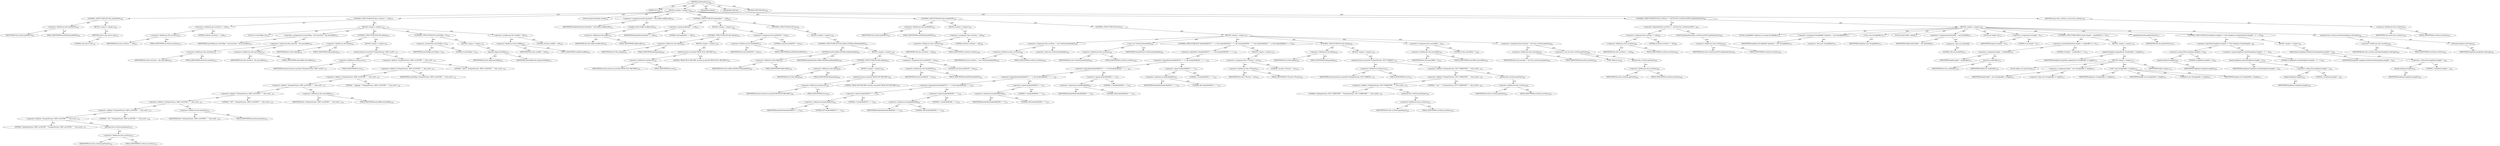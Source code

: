 digraph "getNextEntry" {  
"111669149707" [label = <(METHOD,getNextEntry)<SUB>208</SUB>> ]
"115964116997" [label = <(PARAM,this)<SUB>208</SUB>> ]
"25769803789" [label = <(BLOCK,&lt;empty&gt;,&lt;empty&gt;)<SUB>208</SUB>> ]
"47244640259" [label = <(CONTROL_STRUCTURE,IF,if (this.hasHitEOF))<SUB>209</SUB>> ]
"30064771122" [label = <(&lt;operator&gt;.fieldAccess,this.hasHitEOF)<SUB>209</SUB>> ]
"68719476743" [label = <(IDENTIFIER,this,if (this.hasHitEOF))<SUB>209</SUB>> ]
"55834574866" [label = <(FIELD_IDENTIFIER,hasHitEOF,hasHitEOF)<SUB>209</SUB>> ]
"25769803790" [label = <(BLOCK,&lt;empty&gt;,&lt;empty&gt;)<SUB>209</SUB>> ]
"146028888068" [label = <(RETURN,return null;,return null;)<SUB>210</SUB>> ]
"90194313227" [label = <(LITERAL,null,return null;)<SUB>210</SUB>> ]
"47244640260" [label = <(CONTROL_STRUCTURE,IF,if (this.currEntry != null))<SUB>213</SUB>> ]
"30064771123" [label = <(&lt;operator&gt;.notEquals,this.currEntry != null)<SUB>213</SUB>> ]
"30064771124" [label = <(&lt;operator&gt;.fieldAccess,this.currEntry)<SUB>213</SUB>> ]
"68719476744" [label = <(IDENTIFIER,this,this.currEntry != null)<SUB>213</SUB>> ]
"55834574867" [label = <(FIELD_IDENTIFIER,currEntry,currEntry)<SUB>213</SUB>> ]
"90194313228" [label = <(LITERAL,null,this.currEntry != null)<SUB>213</SUB>> ]
"25769803791" [label = <(BLOCK,&lt;empty&gt;,&lt;empty&gt;)<SUB>213</SUB>> ]
"94489280516" [label = <(LOCAL,int numToSkip: int)<SUB>214</SUB>> ]
"30064771125" [label = <(&lt;operator&gt;.assignment,int numToSkip = this.entrySize - this.entryOffset)<SUB>214</SUB>> ]
"68719476838" [label = <(IDENTIFIER,numToSkip,int numToSkip = this.entrySize - this.entryOffset)<SUB>214</SUB>> ]
"30064771126" [label = <(&lt;operator&gt;.subtraction,this.entrySize - this.entryOffset)<SUB>214</SUB>> ]
"30064771127" [label = <(&lt;operator&gt;.fieldAccess,this.entrySize)<SUB>214</SUB>> ]
"68719476745" [label = <(IDENTIFIER,this,this.entrySize - this.entryOffset)<SUB>214</SUB>> ]
"55834574868" [label = <(FIELD_IDENTIFIER,entrySize,entrySize)<SUB>214</SUB>> ]
"30064771128" [label = <(&lt;operator&gt;.fieldAccess,this.entryOffset)<SUB>214</SUB>> ]
"68719476746" [label = <(IDENTIFIER,this,this.entrySize - this.entryOffset)<SUB>214</SUB>> ]
"55834574869" [label = <(FIELD_IDENTIFIER,entryOffset,entryOffset)<SUB>214</SUB>> ]
"47244640261" [label = <(CONTROL_STRUCTURE,IF,if (this.debug))<SUB>216</SUB>> ]
"30064771129" [label = <(&lt;operator&gt;.fieldAccess,this.debug)<SUB>216</SUB>> ]
"68719476747" [label = <(IDENTIFIER,this,if (this.debug))<SUB>216</SUB>> ]
"55834574870" [label = <(FIELD_IDENTIFIER,debug,debug)<SUB>216</SUB>> ]
"25769803792" [label = <(BLOCK,&lt;empty&gt;,&lt;empty&gt;)<SUB>216</SUB>> ]
"30064771130" [label = <(println,System.err.println(&quot;TarInputStream: SKIP currEN...)<SUB>217</SUB>> ]
"30064771131" [label = <(&lt;operator&gt;.fieldAccess,System.err)<SUB>217</SUB>> ]
"68719476839" [label = <(IDENTIFIER,System,System.err.println(&quot;TarInputStream: SKIP currEN...)<SUB>217</SUB>> ]
"55834574871" [label = <(FIELD_IDENTIFIER,err,err)<SUB>217</SUB>> ]
"30064771132" [label = <(&lt;operator&gt;.addition,&quot;TarInputStream: SKIP currENTRY '&quot; + this.currE...)<SUB>217</SUB>> ]
"30064771133" [label = <(&lt;operator&gt;.addition,&quot;TarInputStream: SKIP currENTRY '&quot; + this.currE...)<SUB>217</SUB>> ]
"30064771134" [label = <(&lt;operator&gt;.addition,&quot;TarInputStream: SKIP currENTRY '&quot; + this.currE...)<SUB>217</SUB>> ]
"30064771135" [label = <(&lt;operator&gt;.addition,&quot;TarInputStream: SKIP currENTRY '&quot; + this.currE...)<SUB>217</SUB>> ]
"30064771136" [label = <(&lt;operator&gt;.addition,&quot;TarInputStream: SKIP currENTRY '&quot; + this.currE...)<SUB>217</SUB>> ]
"30064771137" [label = <(&lt;operator&gt;.addition,&quot;TarInputStream: SKIP currENTRY '&quot; + this.currE...)<SUB>217</SUB>> ]
"30064771138" [label = <(&lt;operator&gt;.addition,&quot;TarInputStream: SKIP currENTRY '&quot; + this.currE...)<SUB>217</SUB>> ]
"30064771139" [label = <(&lt;operator&gt;.addition,&quot;TarInputStream: SKIP currENTRY '&quot; + this.currE...)<SUB>217</SUB>> ]
"90194313229" [label = <(LITERAL,&quot;TarInputStream: SKIP currENTRY '&quot;,&quot;TarInputStream: SKIP currENTRY '&quot; + this.currE...)<SUB>217</SUB>> ]
"30064771140" [label = <(getName,this.currEntry.getName())<SUB>218</SUB>> ]
"30064771141" [label = <(&lt;operator&gt;.fieldAccess,this.currEntry)<SUB>218</SUB>> ]
"68719476748" [label = <(IDENTIFIER,this,this.currEntry.getName())<SUB>218</SUB>> ]
"55834574872" [label = <(FIELD_IDENTIFIER,currEntry,currEntry)<SUB>218</SUB>> ]
"90194313230" [label = <(LITERAL,&quot;' SZ &quot;,&quot;TarInputStream: SKIP currENTRY '&quot; + this.currE...)<SUB>218</SUB>> ]
"30064771142" [label = <(&lt;operator&gt;.fieldAccess,this.entrySize)<SUB>219</SUB>> ]
"68719476749" [label = <(IDENTIFIER,this,&quot;TarInputStream: SKIP currENTRY '&quot; + this.currE...)<SUB>219</SUB>> ]
"55834574873" [label = <(FIELD_IDENTIFIER,entrySize,entrySize)<SUB>219</SUB>> ]
"90194313231" [label = <(LITERAL,&quot; OFF &quot;,&quot;TarInputStream: SKIP currENTRY '&quot; + this.currE...)<SUB>219</SUB>> ]
"30064771143" [label = <(&lt;operator&gt;.fieldAccess,this.entryOffset)<SUB>220</SUB>> ]
"68719476750" [label = <(IDENTIFIER,this,&quot;TarInputStream: SKIP currENTRY '&quot; + this.currE...)<SUB>220</SUB>> ]
"55834574874" [label = <(FIELD_IDENTIFIER,entryOffset,entryOffset)<SUB>220</SUB>> ]
"90194313232" [label = <(LITERAL,&quot;  skipping &quot;,&quot;TarInputStream: SKIP currENTRY '&quot; + this.currE...)<SUB>220</SUB>> ]
"68719476840" [label = <(IDENTIFIER,numToSkip,&quot;TarInputStream: SKIP currENTRY '&quot; + this.currE...)<SUB>221</SUB>> ]
"90194313233" [label = <(LITERAL,&quot; bytes&quot;,&quot;TarInputStream: SKIP currENTRY '&quot; + this.currE...)<SUB>221</SUB>> ]
"47244640262" [label = <(CONTROL_STRUCTURE,IF,if (numToSkip &gt; 0))<SUB>224</SUB>> ]
"30064771144" [label = <(&lt;operator&gt;.greaterThan,numToSkip &gt; 0)<SUB>224</SUB>> ]
"68719476841" [label = <(IDENTIFIER,numToSkip,numToSkip &gt; 0)<SUB>224</SUB>> ]
"90194313234" [label = <(LITERAL,0,numToSkip &gt; 0)<SUB>224</SUB>> ]
"25769803793" [label = <(BLOCK,&lt;empty&gt;,&lt;empty&gt;)<SUB>224</SUB>> ]
"30064771145" [label = <(skip,this.skip(numToSkip))<SUB>225</SUB>> ]
"68719476751" [label = <(IDENTIFIER,this,this.skip(numToSkip))<SUB>225</SUB>> ]
"68719476842" [label = <(IDENTIFIER,numToSkip,this.skip(numToSkip))<SUB>225</SUB>> ]
"30064771146" [label = <(&lt;operator&gt;.assignment,this.readBuf = null)<SUB>228</SUB>> ]
"30064771147" [label = <(&lt;operator&gt;.fieldAccess,this.readBuf)<SUB>228</SUB>> ]
"68719476752" [label = <(IDENTIFIER,this,this.readBuf = null)<SUB>228</SUB>> ]
"55834574875" [label = <(FIELD_IDENTIFIER,readBuf,readBuf)<SUB>228</SUB>> ]
"90194313235" [label = <(LITERAL,null,this.readBuf = null)<SUB>228</SUB>> ]
"94489280517" [label = <(LOCAL,byte[] headerBuf: byte[])<SUB>231</SUB>> ]
"30064771148" [label = <(&lt;operator&gt;.assignment,byte[] headerBuf = this.buffer.readRecord())<SUB>231</SUB>> ]
"68719476843" [label = <(IDENTIFIER,headerBuf,byte[] headerBuf = this.buffer.readRecord())<SUB>231</SUB>> ]
"30064771149" [label = <(readRecord,this.buffer.readRecord())<SUB>231</SUB>> ]
"30064771150" [label = <(&lt;operator&gt;.fieldAccess,this.buffer)<SUB>231</SUB>> ]
"68719476753" [label = <(IDENTIFIER,this,this.buffer.readRecord())<SUB>231</SUB>> ]
"55834574876" [label = <(FIELD_IDENTIFIER,buffer,buffer)<SUB>231</SUB>> ]
"47244640263" [label = <(CONTROL_STRUCTURE,IF,if (headerBuf == null))<SUB>233</SUB>> ]
"30064771151" [label = <(&lt;operator&gt;.equals,headerBuf == null)<SUB>233</SUB>> ]
"68719476844" [label = <(IDENTIFIER,headerBuf,headerBuf == null)<SUB>233</SUB>> ]
"90194313236" [label = <(LITERAL,null,headerBuf == null)<SUB>233</SUB>> ]
"25769803794" [label = <(BLOCK,&lt;empty&gt;,&lt;empty&gt;)<SUB>233</SUB>> ]
"47244640264" [label = <(CONTROL_STRUCTURE,IF,if (this.debug))<SUB>234</SUB>> ]
"30064771152" [label = <(&lt;operator&gt;.fieldAccess,this.debug)<SUB>234</SUB>> ]
"68719476754" [label = <(IDENTIFIER,this,if (this.debug))<SUB>234</SUB>> ]
"55834574877" [label = <(FIELD_IDENTIFIER,debug,debug)<SUB>234</SUB>> ]
"25769803795" [label = <(BLOCK,&lt;empty&gt;,&lt;empty&gt;)<SUB>234</SUB>> ]
"30064771153" [label = <(println,System.err.println(&quot;READ NULL RECORD&quot;))<SUB>235</SUB>> ]
"30064771154" [label = <(&lt;operator&gt;.fieldAccess,System.err)<SUB>235</SUB>> ]
"68719476845" [label = <(IDENTIFIER,System,System.err.println(&quot;READ NULL RECORD&quot;))<SUB>235</SUB>> ]
"55834574878" [label = <(FIELD_IDENTIFIER,err,err)<SUB>235</SUB>> ]
"90194313237" [label = <(LITERAL,&quot;READ NULL RECORD&quot;,System.err.println(&quot;READ NULL RECORD&quot;))<SUB>235</SUB>> ]
"30064771155" [label = <(&lt;operator&gt;.assignment,this.hasHitEOF = true)<SUB>237</SUB>> ]
"30064771156" [label = <(&lt;operator&gt;.fieldAccess,this.hasHitEOF)<SUB>237</SUB>> ]
"68719476755" [label = <(IDENTIFIER,this,this.hasHitEOF = true)<SUB>237</SUB>> ]
"55834574879" [label = <(FIELD_IDENTIFIER,hasHitEOF,hasHitEOF)<SUB>237</SUB>> ]
"90194313238" [label = <(LITERAL,true,this.hasHitEOF = true)<SUB>237</SUB>> ]
"47244640265" [label = <(CONTROL_STRUCTURE,ELSE,else)<SUB>238</SUB>> ]
"25769803796" [label = <(BLOCK,&lt;empty&gt;,&lt;empty&gt;)<SUB>238</SUB>> ]
"47244640266" [label = <(CONTROL_STRUCTURE,IF,if (this.buffer.isEOFRecord(headerBuf)))<SUB>238</SUB>> ]
"30064771157" [label = <(isEOFRecord,this.buffer.isEOFRecord(headerBuf))<SUB>238</SUB>> ]
"30064771158" [label = <(&lt;operator&gt;.fieldAccess,this.buffer)<SUB>238</SUB>> ]
"68719476756" [label = <(IDENTIFIER,this,this.buffer.isEOFRecord(headerBuf))<SUB>238</SUB>> ]
"55834574880" [label = <(FIELD_IDENTIFIER,buffer,buffer)<SUB>238</SUB>> ]
"68719476846" [label = <(IDENTIFIER,headerBuf,this.buffer.isEOFRecord(headerBuf))<SUB>238</SUB>> ]
"25769803797" [label = <(BLOCK,&lt;empty&gt;,&lt;empty&gt;)<SUB>238</SUB>> ]
"47244640267" [label = <(CONTROL_STRUCTURE,IF,if (this.debug))<SUB>239</SUB>> ]
"30064771159" [label = <(&lt;operator&gt;.fieldAccess,this.debug)<SUB>239</SUB>> ]
"68719476757" [label = <(IDENTIFIER,this,if (this.debug))<SUB>239</SUB>> ]
"55834574881" [label = <(FIELD_IDENTIFIER,debug,debug)<SUB>239</SUB>> ]
"25769803798" [label = <(BLOCK,&lt;empty&gt;,&lt;empty&gt;)<SUB>239</SUB>> ]
"30064771160" [label = <(println,System.err.println(&quot;READ EOF RECORD&quot;))<SUB>240</SUB>> ]
"30064771161" [label = <(&lt;operator&gt;.fieldAccess,System.err)<SUB>240</SUB>> ]
"68719476847" [label = <(IDENTIFIER,System,System.err.println(&quot;READ EOF RECORD&quot;))<SUB>240</SUB>> ]
"55834574882" [label = <(FIELD_IDENTIFIER,err,err)<SUB>240</SUB>> ]
"90194313239" [label = <(LITERAL,&quot;READ EOF RECORD&quot;,System.err.println(&quot;READ EOF RECORD&quot;))<SUB>240</SUB>> ]
"30064771162" [label = <(&lt;operator&gt;.assignment,this.hasHitEOF = true)<SUB>242</SUB>> ]
"30064771163" [label = <(&lt;operator&gt;.fieldAccess,this.hasHitEOF)<SUB>242</SUB>> ]
"68719476758" [label = <(IDENTIFIER,this,this.hasHitEOF = true)<SUB>242</SUB>> ]
"55834574883" [label = <(FIELD_IDENTIFIER,hasHitEOF,hasHitEOF)<SUB>242</SUB>> ]
"90194313240" [label = <(LITERAL,true,this.hasHitEOF = true)<SUB>242</SUB>> ]
"47244640268" [label = <(CONTROL_STRUCTURE,IF,if (this.hasHitEOF))<SUB>245</SUB>> ]
"30064771164" [label = <(&lt;operator&gt;.fieldAccess,this.hasHitEOF)<SUB>245</SUB>> ]
"68719476759" [label = <(IDENTIFIER,this,if (this.hasHitEOF))<SUB>245</SUB>> ]
"55834574884" [label = <(FIELD_IDENTIFIER,hasHitEOF,hasHitEOF)<SUB>245</SUB>> ]
"25769803799" [label = <(BLOCK,&lt;empty&gt;,&lt;empty&gt;)<SUB>245</SUB>> ]
"30064771165" [label = <(&lt;operator&gt;.assignment,this.currEntry = null)<SUB>246</SUB>> ]
"30064771166" [label = <(&lt;operator&gt;.fieldAccess,this.currEntry)<SUB>246</SUB>> ]
"68719476760" [label = <(IDENTIFIER,this,this.currEntry = null)<SUB>246</SUB>> ]
"55834574885" [label = <(FIELD_IDENTIFIER,currEntry,currEntry)<SUB>246</SUB>> ]
"90194313241" [label = <(LITERAL,null,this.currEntry = null)<SUB>246</SUB>> ]
"47244640269" [label = <(CONTROL_STRUCTURE,ELSE,else)<SUB>247</SUB>> ]
"25769803800" [label = <(BLOCK,&lt;empty&gt;,&lt;empty&gt;)<SUB>247</SUB>> ]
"30064771167" [label = <(&lt;operator&gt;.assignment,this.currEntry = new TarEntry(headerBuf))<SUB>248</SUB>> ]
"30064771168" [label = <(&lt;operator&gt;.fieldAccess,this.currEntry)<SUB>248</SUB>> ]
"68719476761" [label = <(IDENTIFIER,this,this.currEntry = new TarEntry(headerBuf))<SUB>248</SUB>> ]
"55834574886" [label = <(FIELD_IDENTIFIER,currEntry,currEntry)<SUB>248</SUB>> ]
"30064771169" [label = <(&lt;operator&gt;.alloc,new TarEntry(headerBuf))<SUB>248</SUB>> ]
"30064771170" [label = <(&lt;init&gt;,new TarEntry(headerBuf))<SUB>248</SUB>> ]
"30064771171" [label = <(&lt;operator&gt;.fieldAccess,this.currEntry)<SUB>248</SUB>> ]
"68719476848" [label = <(IDENTIFIER,this,new TarEntry(headerBuf))<SUB>248</SUB>> ]
"55834574887" [label = <(FIELD_IDENTIFIER,currEntry,currEntry)<SUB>248</SUB>> ]
"68719476849" [label = <(IDENTIFIER,headerBuf,new TarEntry(headerBuf))<SUB>248</SUB>> ]
"47244640270" [label = <(CONTROL_STRUCTURE,IF,if (!(headerBuf[257] == 'u' &amp;&amp; headerBuf[258] == 's' &amp;&amp; headerBuf[259] == 't' &amp;&amp; headerBuf[260] == 'a' &amp;&amp; headerBuf[261] == 'r')))<SUB>250</SUB>> ]
"30064771172" [label = <(&lt;operator&gt;.logicalNot,!(headerBuf[257] == 'u' &amp;&amp; headerBuf[258] == 's...)<SUB>250</SUB>> ]
"30064771173" [label = <(&lt;operator&gt;.logicalAnd,headerBuf[257] == 'u' &amp;&amp; headerBuf[258] == 's' ...)<SUB>250</SUB>> ]
"30064771174" [label = <(&lt;operator&gt;.logicalAnd,headerBuf[257] == 'u' &amp;&amp; headerBuf[258] == 's' ...)<SUB>250</SUB>> ]
"30064771175" [label = <(&lt;operator&gt;.logicalAnd,headerBuf[257] == 'u' &amp;&amp; headerBuf[258] == 's' ...)<SUB>250</SUB>> ]
"30064771176" [label = <(&lt;operator&gt;.logicalAnd,headerBuf[257] == 'u' &amp;&amp; headerBuf[258] == 's')<SUB>250</SUB>> ]
"30064771177" [label = <(&lt;operator&gt;.equals,headerBuf[257] == 'u')<SUB>250</SUB>> ]
"30064771178" [label = <(&lt;operator&gt;.indexAccess,headerBuf[257])<SUB>250</SUB>> ]
"68719476850" [label = <(IDENTIFIER,headerBuf,headerBuf[257] == 'u')<SUB>250</SUB>> ]
"90194313242" [label = <(LITERAL,257,headerBuf[257] == 'u')<SUB>250</SUB>> ]
"90194313243" [label = <(LITERAL,'u',headerBuf[257] == 'u')<SUB>250</SUB>> ]
"30064771179" [label = <(&lt;operator&gt;.equals,headerBuf[258] == 's')<SUB>250</SUB>> ]
"30064771180" [label = <(&lt;operator&gt;.indexAccess,headerBuf[258])<SUB>250</SUB>> ]
"68719476851" [label = <(IDENTIFIER,headerBuf,headerBuf[258] == 's')<SUB>250</SUB>> ]
"90194313244" [label = <(LITERAL,258,headerBuf[258] == 's')<SUB>250</SUB>> ]
"90194313245" [label = <(LITERAL,'s',headerBuf[258] == 's')<SUB>250</SUB>> ]
"30064771181" [label = <(&lt;operator&gt;.equals,headerBuf[259] == 't')<SUB>251</SUB>> ]
"30064771182" [label = <(&lt;operator&gt;.indexAccess,headerBuf[259])<SUB>251</SUB>> ]
"68719476852" [label = <(IDENTIFIER,headerBuf,headerBuf[259] == 't')<SUB>251</SUB>> ]
"90194313246" [label = <(LITERAL,259,headerBuf[259] == 't')<SUB>251</SUB>> ]
"90194313247" [label = <(LITERAL,'t',headerBuf[259] == 't')<SUB>251</SUB>> ]
"30064771183" [label = <(&lt;operator&gt;.equals,headerBuf[260] == 'a')<SUB>251</SUB>> ]
"30064771184" [label = <(&lt;operator&gt;.indexAccess,headerBuf[260])<SUB>251</SUB>> ]
"68719476853" [label = <(IDENTIFIER,headerBuf,headerBuf[260] == 'a')<SUB>251</SUB>> ]
"90194313248" [label = <(LITERAL,260,headerBuf[260] == 'a')<SUB>251</SUB>> ]
"90194313249" [label = <(LITERAL,'a',headerBuf[260] == 'a')<SUB>251</SUB>> ]
"30064771185" [label = <(&lt;operator&gt;.equals,headerBuf[261] == 'r')<SUB>252</SUB>> ]
"30064771186" [label = <(&lt;operator&gt;.indexAccess,headerBuf[261])<SUB>252</SUB>> ]
"68719476854" [label = <(IDENTIFIER,headerBuf,headerBuf[261] == 'r')<SUB>252</SUB>> ]
"90194313250" [label = <(LITERAL,261,headerBuf[261] == 'r')<SUB>252</SUB>> ]
"90194313251" [label = <(LITERAL,'r',headerBuf[261] == 'r')<SUB>252</SUB>> ]
"25769803801" [label = <(BLOCK,&lt;empty&gt;,&lt;empty&gt;)<SUB>252</SUB>> ]
"30064771187" [label = <(&lt;operator&gt;.assignment,this.v7Format = true)<SUB>253</SUB>> ]
"30064771188" [label = <(&lt;operator&gt;.fieldAccess,this.v7Format)<SUB>253</SUB>> ]
"68719476762" [label = <(IDENTIFIER,this,this.v7Format = true)<SUB>253</SUB>> ]
"55834574888" [label = <(FIELD_IDENTIFIER,v7Format,v7Format)<SUB>253</SUB>> ]
"90194313252" [label = <(LITERAL,true,this.v7Format = true)<SUB>253</SUB>> ]
"47244640271" [label = <(CONTROL_STRUCTURE,IF,if (this.debug))<SUB>256</SUB>> ]
"30064771189" [label = <(&lt;operator&gt;.fieldAccess,this.debug)<SUB>256</SUB>> ]
"68719476763" [label = <(IDENTIFIER,this,if (this.debug))<SUB>256</SUB>> ]
"55834574889" [label = <(FIELD_IDENTIFIER,debug,debug)<SUB>256</SUB>> ]
"25769803802" [label = <(BLOCK,&lt;empty&gt;,&lt;empty&gt;)<SUB>256</SUB>> ]
"30064771190" [label = <(println,System.err.println(&quot;TarInputStream: SET CURRENT...)<SUB>257</SUB>> ]
"30064771191" [label = <(&lt;operator&gt;.fieldAccess,System.err)<SUB>257</SUB>> ]
"68719476855" [label = <(IDENTIFIER,System,System.err.println(&quot;TarInputStream: SET CURRENT...)<SUB>257</SUB>> ]
"55834574890" [label = <(FIELD_IDENTIFIER,err,err)<SUB>257</SUB>> ]
"30064771192" [label = <(&lt;operator&gt;.addition,&quot;TarInputStream: SET CURRENTRY '&quot; + this.currEn...)<SUB>257</SUB>> ]
"30064771193" [label = <(&lt;operator&gt;.addition,&quot;TarInputStream: SET CURRENTRY '&quot; + this.currEn...)<SUB>257</SUB>> ]
"30064771194" [label = <(&lt;operator&gt;.addition,&quot;TarInputStream: SET CURRENTRY '&quot; + this.currEn...)<SUB>257</SUB>> ]
"90194313253" [label = <(LITERAL,&quot;TarInputStream: SET CURRENTRY '&quot;,&quot;TarInputStream: SET CURRENTRY '&quot; + this.currEn...)<SUB>257</SUB>> ]
"30064771195" [label = <(getName,this.currEntry.getName())<SUB>258</SUB>> ]
"30064771196" [label = <(&lt;operator&gt;.fieldAccess,this.currEntry)<SUB>258</SUB>> ]
"68719476764" [label = <(IDENTIFIER,this,this.currEntry.getName())<SUB>258</SUB>> ]
"55834574891" [label = <(FIELD_IDENTIFIER,currEntry,currEntry)<SUB>258</SUB>> ]
"90194313254" [label = <(LITERAL,&quot;' size = &quot;,&quot;TarInputStream: SET CURRENTRY '&quot; + this.currEn...)<SUB>259</SUB>> ]
"30064771197" [label = <(getSize,this.currEntry.getSize())<SUB>260</SUB>> ]
"30064771198" [label = <(&lt;operator&gt;.fieldAccess,this.currEntry)<SUB>260</SUB>> ]
"68719476765" [label = <(IDENTIFIER,this,this.currEntry.getSize())<SUB>260</SUB>> ]
"55834574892" [label = <(FIELD_IDENTIFIER,currEntry,currEntry)<SUB>260</SUB>> ]
"30064771199" [label = <(&lt;operator&gt;.assignment,this.entryOffset = 0)<SUB>263</SUB>> ]
"30064771200" [label = <(&lt;operator&gt;.fieldAccess,this.entryOffset)<SUB>263</SUB>> ]
"68719476766" [label = <(IDENTIFIER,this,this.entryOffset = 0)<SUB>263</SUB>> ]
"55834574893" [label = <(FIELD_IDENTIFIER,entryOffset,entryOffset)<SUB>263</SUB>> ]
"90194313255" [label = <(LITERAL,0,this.entryOffset = 0)<SUB>263</SUB>> ]
"30064771201" [label = <(&lt;operator&gt;.assignment,this.entrySize = (int) this.currEntry.getSize())<SUB>266</SUB>> ]
"30064771202" [label = <(&lt;operator&gt;.fieldAccess,this.entrySize)<SUB>266</SUB>> ]
"68719476767" [label = <(IDENTIFIER,this,this.entrySize = (int) this.currEntry.getSize())<SUB>266</SUB>> ]
"55834574894" [label = <(FIELD_IDENTIFIER,entrySize,entrySize)<SUB>266</SUB>> ]
"30064771203" [label = <(&lt;operator&gt;.cast,(int) this.currEntry.getSize())<SUB>266</SUB>> ]
"180388626433" [label = <(TYPE_REF,int,int)<SUB>266</SUB>> ]
"30064771204" [label = <(getSize,this.currEntry.getSize())<SUB>266</SUB>> ]
"30064771205" [label = <(&lt;operator&gt;.fieldAccess,this.currEntry)<SUB>266</SUB>> ]
"68719476768" [label = <(IDENTIFIER,this,this.currEntry.getSize())<SUB>266</SUB>> ]
"55834574895" [label = <(FIELD_IDENTIFIER,currEntry,currEntry)<SUB>266</SUB>> ]
"47244640272" [label = <(CONTROL_STRUCTURE,IF,if (this.currEntry != null &amp;&amp; this.currEntry.isGNULongNameEntry()))<SUB>269</SUB>> ]
"30064771206" [label = <(&lt;operator&gt;.logicalAnd,this.currEntry != null &amp;&amp; this.currEntry.isGNUL...)<SUB>269</SUB>> ]
"30064771207" [label = <(&lt;operator&gt;.notEquals,this.currEntry != null)<SUB>269</SUB>> ]
"30064771208" [label = <(&lt;operator&gt;.fieldAccess,this.currEntry)<SUB>269</SUB>> ]
"68719476769" [label = <(IDENTIFIER,this,this.currEntry != null)<SUB>269</SUB>> ]
"55834574896" [label = <(FIELD_IDENTIFIER,currEntry,currEntry)<SUB>269</SUB>> ]
"90194313256" [label = <(LITERAL,null,this.currEntry != null)<SUB>269</SUB>> ]
"30064771209" [label = <(isGNULongNameEntry,this.currEntry.isGNULongNameEntry())<SUB>269</SUB>> ]
"30064771210" [label = <(&lt;operator&gt;.fieldAccess,this.currEntry)<SUB>269</SUB>> ]
"68719476770" [label = <(IDENTIFIER,this,this.currEntry.isGNULongNameEntry())<SUB>269</SUB>> ]
"55834574897" [label = <(FIELD_IDENTIFIER,currEntry,currEntry)<SUB>269</SUB>> ]
"25769803803" [label = <(BLOCK,&lt;empty&gt;,&lt;empty&gt;)<SUB>269</SUB>> ]
"94489280518" [label = <(LOCAL,StringBuffer longName: java.lang.StringBuffer)<SUB>271</SUB>> ]
"30064771211" [label = <(&lt;operator&gt;.assignment,StringBuffer longName = new StringBuffer())<SUB>271</SUB>> ]
"68719476856" [label = <(IDENTIFIER,longName,StringBuffer longName = new StringBuffer())<SUB>271</SUB>> ]
"30064771212" [label = <(&lt;operator&gt;.alloc,new StringBuffer())<SUB>271</SUB>> ]
"30064771213" [label = <(&lt;init&gt;,new StringBuffer())<SUB>271</SUB>> ]
"68719476857" [label = <(IDENTIFIER,longName,new StringBuffer())<SUB>271</SUB>> ]
"94489280519" [label = <(LOCAL,byte[] buffer: byte[])<SUB>272</SUB>> ]
"30064771214" [label = <(&lt;operator&gt;.assignment,byte[] buffer = new byte[256])<SUB>272</SUB>> ]
"68719476858" [label = <(IDENTIFIER,buffer,byte[] buffer = new byte[256])<SUB>272</SUB>> ]
"30064771215" [label = <(&lt;operator&gt;.alloc,new byte[256])> ]
"90194313257" [label = <(LITERAL,256,new byte[256])<SUB>272</SUB>> ]
"94489280520" [label = <(LOCAL,int length: int)<SUB>273</SUB>> ]
"30064771216" [label = <(&lt;operator&gt;.assignment,int length = 0)<SUB>273</SUB>> ]
"68719476859" [label = <(IDENTIFIER,length,int length = 0)<SUB>273</SUB>> ]
"90194313258" [label = <(LITERAL,0,int length = 0)<SUB>273</SUB>> ]
"47244640273" [label = <(CONTROL_STRUCTURE,WHILE,while ((length = read(buffer)) &gt;= 0))<SUB>274</SUB>> ]
"30064771217" [label = <(&lt;operator&gt;.greaterEqualsThan,(length = read(buffer)) &gt;= 0)<SUB>274</SUB>> ]
"30064771218" [label = <(&lt;operator&gt;.assignment,length = read(buffer))<SUB>274</SUB>> ]
"68719476860" [label = <(IDENTIFIER,length,length = read(buffer))<SUB>274</SUB>> ]
"30064771219" [label = <(read,this.read(buffer))<SUB>274</SUB>> ]
"68719476771" [label = <(IDENTIFIER,this,this.read(buffer))<SUB>274</SUB>> ]
"68719476861" [label = <(IDENTIFIER,buffer,this.read(buffer))<SUB>274</SUB>> ]
"90194313259" [label = <(LITERAL,0,(length = read(buffer)) &gt;= 0)<SUB>274</SUB>> ]
"25769803804" [label = <(BLOCK,&lt;empty&gt;,&lt;empty&gt;)<SUB>274</SUB>> ]
"30064771220" [label = <(append,longName.append(new String(buffer, 0, length)))<SUB>275</SUB>> ]
"68719476862" [label = <(IDENTIFIER,longName,longName.append(new String(buffer, 0, length)))<SUB>275</SUB>> ]
"25769803805" [label = <(BLOCK,&lt;empty&gt;,&lt;empty&gt;)<SUB>275</SUB>> ]
"94489280521" [label = <(LOCAL,$obj0: java.lang.String)<SUB>275</SUB>> ]
"30064771221" [label = <(&lt;operator&gt;.assignment,$obj0 = new String(buffer, 0, length))<SUB>275</SUB>> ]
"68719476863" [label = <(IDENTIFIER,$obj0,$obj0 = new String(buffer, 0, length))<SUB>275</SUB>> ]
"30064771222" [label = <(&lt;operator&gt;.alloc,new String(buffer, 0, length))<SUB>275</SUB>> ]
"30064771223" [label = <(&lt;init&gt;,new String(buffer, 0, length))<SUB>275</SUB>> ]
"68719476864" [label = <(IDENTIFIER,$obj0,new String(buffer, 0, length))<SUB>275</SUB>> ]
"68719476865" [label = <(IDENTIFIER,buffer,new String(buffer, 0, length))<SUB>275</SUB>> ]
"90194313260" [label = <(LITERAL,0,new String(buffer, 0, length))<SUB>275</SUB>> ]
"68719476866" [label = <(IDENTIFIER,length,new String(buffer, 0, length))<SUB>275</SUB>> ]
"68719476867" [label = <(IDENTIFIER,$obj0,&lt;empty&gt;)<SUB>275</SUB>> ]
"30064771224" [label = <(getNextEntry,this.getNextEntry())<SUB>277</SUB>> ]
"68719476772" [label = <(IDENTIFIER,this,this.getNextEntry())<SUB>277</SUB>> ]
"47244640274" [label = <(CONTROL_STRUCTURE,IF,if (longName.length() &gt; 0 &amp;&amp; longName.charAt(longName.length() - 1) == 0))<SUB>280</SUB>> ]
"30064771225" [label = <(&lt;operator&gt;.logicalAnd,longName.length() &gt; 0 &amp;&amp; longName.charAt(longNa...)<SUB>280</SUB>> ]
"30064771226" [label = <(&lt;operator&gt;.greaterThan,longName.length() &gt; 0)<SUB>280</SUB>> ]
"30064771227" [label = <(length,longName.length())<SUB>280</SUB>> ]
"68719476868" [label = <(IDENTIFIER,longName,longName.length())<SUB>280</SUB>> ]
"90194313261" [label = <(LITERAL,0,longName.length() &gt; 0)<SUB>280</SUB>> ]
"30064771228" [label = <(&lt;operator&gt;.equals,longName.charAt(longName.length() - 1) == 0)<SUB>281</SUB>> ]
"30064771229" [label = <(charAt,longName.charAt(longName.length() - 1))<SUB>281</SUB>> ]
"68719476869" [label = <(IDENTIFIER,longName,longName.charAt(longName.length() - 1))<SUB>281</SUB>> ]
"30064771230" [label = <(&lt;operator&gt;.subtraction,longName.length() - 1)<SUB>281</SUB>> ]
"30064771231" [label = <(length,longName.length())<SUB>281</SUB>> ]
"68719476870" [label = <(IDENTIFIER,longName,longName.length())<SUB>281</SUB>> ]
"90194313262" [label = <(LITERAL,1,longName.length() - 1)<SUB>281</SUB>> ]
"90194313263" [label = <(LITERAL,0,longName.charAt(longName.length() - 1) == 0)<SUB>281</SUB>> ]
"25769803806" [label = <(BLOCK,&lt;empty&gt;,&lt;empty&gt;)<SUB>281</SUB>> ]
"30064771232" [label = <(deleteCharAt,longName.deleteCharAt(longName.length() - 1))<SUB>282</SUB>> ]
"68719476871" [label = <(IDENTIFIER,longName,longName.deleteCharAt(longName.length() - 1))<SUB>282</SUB>> ]
"30064771233" [label = <(&lt;operator&gt;.subtraction,longName.length() - 1)<SUB>282</SUB>> ]
"30064771234" [label = <(length,longName.length())<SUB>282</SUB>> ]
"68719476872" [label = <(IDENTIFIER,longName,longName.length())<SUB>282</SUB>> ]
"90194313264" [label = <(LITERAL,1,longName.length() - 1)<SUB>282</SUB>> ]
"30064771235" [label = <(setName,this.currEntry.setName(longName.toString()))<SUB>284</SUB>> ]
"30064771236" [label = <(&lt;operator&gt;.fieldAccess,this.currEntry)<SUB>284</SUB>> ]
"68719476773" [label = <(IDENTIFIER,this,this.currEntry.setName(longName.toString()))<SUB>284</SUB>> ]
"55834574898" [label = <(FIELD_IDENTIFIER,currEntry,currEntry)<SUB>284</SUB>> ]
"30064771237" [label = <(toString,longName.toString())<SUB>284</SUB>> ]
"68719476873" [label = <(IDENTIFIER,longName,longName.toString())<SUB>284</SUB>> ]
"146028888069" [label = <(RETURN,return this.currEntry;,return this.currEntry;)<SUB>287</SUB>> ]
"30064771238" [label = <(&lt;operator&gt;.fieldAccess,this.currEntry)<SUB>287</SUB>> ]
"68719476774" [label = <(IDENTIFIER,this,return this.currEntry;)<SUB>287</SUB>> ]
"55834574899" [label = <(FIELD_IDENTIFIER,currEntry,currEntry)<SUB>287</SUB>> ]
"133143986207" [label = <(MODIFIER,PUBLIC)> ]
"133143986208" [label = <(MODIFIER,VIRTUAL)> ]
"128849018891" [label = <(METHOD_RETURN,ANY)<SUB>208</SUB>> ]
  "111669149707" -> "115964116997"  [ label = "AST: "] 
  "111669149707" -> "25769803789"  [ label = "AST: "] 
  "111669149707" -> "133143986207"  [ label = "AST: "] 
  "111669149707" -> "133143986208"  [ label = "AST: "] 
  "111669149707" -> "128849018891"  [ label = "AST: "] 
  "25769803789" -> "47244640259"  [ label = "AST: "] 
  "25769803789" -> "47244640260"  [ label = "AST: "] 
  "25769803789" -> "94489280517"  [ label = "AST: "] 
  "25769803789" -> "30064771148"  [ label = "AST: "] 
  "25769803789" -> "47244640263"  [ label = "AST: "] 
  "25769803789" -> "47244640268"  [ label = "AST: "] 
  "25769803789" -> "47244640272"  [ label = "AST: "] 
  "25769803789" -> "146028888069"  [ label = "AST: "] 
  "47244640259" -> "30064771122"  [ label = "AST: "] 
  "47244640259" -> "25769803790"  [ label = "AST: "] 
  "30064771122" -> "68719476743"  [ label = "AST: "] 
  "30064771122" -> "55834574866"  [ label = "AST: "] 
  "25769803790" -> "146028888068"  [ label = "AST: "] 
  "146028888068" -> "90194313227"  [ label = "AST: "] 
  "47244640260" -> "30064771123"  [ label = "AST: "] 
  "47244640260" -> "25769803791"  [ label = "AST: "] 
  "30064771123" -> "30064771124"  [ label = "AST: "] 
  "30064771123" -> "90194313228"  [ label = "AST: "] 
  "30064771124" -> "68719476744"  [ label = "AST: "] 
  "30064771124" -> "55834574867"  [ label = "AST: "] 
  "25769803791" -> "94489280516"  [ label = "AST: "] 
  "25769803791" -> "30064771125"  [ label = "AST: "] 
  "25769803791" -> "47244640261"  [ label = "AST: "] 
  "25769803791" -> "47244640262"  [ label = "AST: "] 
  "25769803791" -> "30064771146"  [ label = "AST: "] 
  "30064771125" -> "68719476838"  [ label = "AST: "] 
  "30064771125" -> "30064771126"  [ label = "AST: "] 
  "30064771126" -> "30064771127"  [ label = "AST: "] 
  "30064771126" -> "30064771128"  [ label = "AST: "] 
  "30064771127" -> "68719476745"  [ label = "AST: "] 
  "30064771127" -> "55834574868"  [ label = "AST: "] 
  "30064771128" -> "68719476746"  [ label = "AST: "] 
  "30064771128" -> "55834574869"  [ label = "AST: "] 
  "47244640261" -> "30064771129"  [ label = "AST: "] 
  "47244640261" -> "25769803792"  [ label = "AST: "] 
  "30064771129" -> "68719476747"  [ label = "AST: "] 
  "30064771129" -> "55834574870"  [ label = "AST: "] 
  "25769803792" -> "30064771130"  [ label = "AST: "] 
  "30064771130" -> "30064771131"  [ label = "AST: "] 
  "30064771130" -> "30064771132"  [ label = "AST: "] 
  "30064771131" -> "68719476839"  [ label = "AST: "] 
  "30064771131" -> "55834574871"  [ label = "AST: "] 
  "30064771132" -> "30064771133"  [ label = "AST: "] 
  "30064771132" -> "90194313233"  [ label = "AST: "] 
  "30064771133" -> "30064771134"  [ label = "AST: "] 
  "30064771133" -> "68719476840"  [ label = "AST: "] 
  "30064771134" -> "30064771135"  [ label = "AST: "] 
  "30064771134" -> "90194313232"  [ label = "AST: "] 
  "30064771135" -> "30064771136"  [ label = "AST: "] 
  "30064771135" -> "30064771143"  [ label = "AST: "] 
  "30064771136" -> "30064771137"  [ label = "AST: "] 
  "30064771136" -> "90194313231"  [ label = "AST: "] 
  "30064771137" -> "30064771138"  [ label = "AST: "] 
  "30064771137" -> "30064771142"  [ label = "AST: "] 
  "30064771138" -> "30064771139"  [ label = "AST: "] 
  "30064771138" -> "90194313230"  [ label = "AST: "] 
  "30064771139" -> "90194313229"  [ label = "AST: "] 
  "30064771139" -> "30064771140"  [ label = "AST: "] 
  "30064771140" -> "30064771141"  [ label = "AST: "] 
  "30064771141" -> "68719476748"  [ label = "AST: "] 
  "30064771141" -> "55834574872"  [ label = "AST: "] 
  "30064771142" -> "68719476749"  [ label = "AST: "] 
  "30064771142" -> "55834574873"  [ label = "AST: "] 
  "30064771143" -> "68719476750"  [ label = "AST: "] 
  "30064771143" -> "55834574874"  [ label = "AST: "] 
  "47244640262" -> "30064771144"  [ label = "AST: "] 
  "47244640262" -> "25769803793"  [ label = "AST: "] 
  "30064771144" -> "68719476841"  [ label = "AST: "] 
  "30064771144" -> "90194313234"  [ label = "AST: "] 
  "25769803793" -> "30064771145"  [ label = "AST: "] 
  "30064771145" -> "68719476751"  [ label = "AST: "] 
  "30064771145" -> "68719476842"  [ label = "AST: "] 
  "30064771146" -> "30064771147"  [ label = "AST: "] 
  "30064771146" -> "90194313235"  [ label = "AST: "] 
  "30064771147" -> "68719476752"  [ label = "AST: "] 
  "30064771147" -> "55834574875"  [ label = "AST: "] 
  "30064771148" -> "68719476843"  [ label = "AST: "] 
  "30064771148" -> "30064771149"  [ label = "AST: "] 
  "30064771149" -> "30064771150"  [ label = "AST: "] 
  "30064771150" -> "68719476753"  [ label = "AST: "] 
  "30064771150" -> "55834574876"  [ label = "AST: "] 
  "47244640263" -> "30064771151"  [ label = "AST: "] 
  "47244640263" -> "25769803794"  [ label = "AST: "] 
  "47244640263" -> "47244640265"  [ label = "AST: "] 
  "30064771151" -> "68719476844"  [ label = "AST: "] 
  "30064771151" -> "90194313236"  [ label = "AST: "] 
  "25769803794" -> "47244640264"  [ label = "AST: "] 
  "25769803794" -> "30064771155"  [ label = "AST: "] 
  "47244640264" -> "30064771152"  [ label = "AST: "] 
  "47244640264" -> "25769803795"  [ label = "AST: "] 
  "30064771152" -> "68719476754"  [ label = "AST: "] 
  "30064771152" -> "55834574877"  [ label = "AST: "] 
  "25769803795" -> "30064771153"  [ label = "AST: "] 
  "30064771153" -> "30064771154"  [ label = "AST: "] 
  "30064771153" -> "90194313237"  [ label = "AST: "] 
  "30064771154" -> "68719476845"  [ label = "AST: "] 
  "30064771154" -> "55834574878"  [ label = "AST: "] 
  "30064771155" -> "30064771156"  [ label = "AST: "] 
  "30064771155" -> "90194313238"  [ label = "AST: "] 
  "30064771156" -> "68719476755"  [ label = "AST: "] 
  "30064771156" -> "55834574879"  [ label = "AST: "] 
  "47244640265" -> "25769803796"  [ label = "AST: "] 
  "25769803796" -> "47244640266"  [ label = "AST: "] 
  "47244640266" -> "30064771157"  [ label = "AST: "] 
  "47244640266" -> "25769803797"  [ label = "AST: "] 
  "30064771157" -> "30064771158"  [ label = "AST: "] 
  "30064771157" -> "68719476846"  [ label = "AST: "] 
  "30064771158" -> "68719476756"  [ label = "AST: "] 
  "30064771158" -> "55834574880"  [ label = "AST: "] 
  "25769803797" -> "47244640267"  [ label = "AST: "] 
  "25769803797" -> "30064771162"  [ label = "AST: "] 
  "47244640267" -> "30064771159"  [ label = "AST: "] 
  "47244640267" -> "25769803798"  [ label = "AST: "] 
  "30064771159" -> "68719476757"  [ label = "AST: "] 
  "30064771159" -> "55834574881"  [ label = "AST: "] 
  "25769803798" -> "30064771160"  [ label = "AST: "] 
  "30064771160" -> "30064771161"  [ label = "AST: "] 
  "30064771160" -> "90194313239"  [ label = "AST: "] 
  "30064771161" -> "68719476847"  [ label = "AST: "] 
  "30064771161" -> "55834574882"  [ label = "AST: "] 
  "30064771162" -> "30064771163"  [ label = "AST: "] 
  "30064771162" -> "90194313240"  [ label = "AST: "] 
  "30064771163" -> "68719476758"  [ label = "AST: "] 
  "30064771163" -> "55834574883"  [ label = "AST: "] 
  "47244640268" -> "30064771164"  [ label = "AST: "] 
  "47244640268" -> "25769803799"  [ label = "AST: "] 
  "47244640268" -> "47244640269"  [ label = "AST: "] 
  "30064771164" -> "68719476759"  [ label = "AST: "] 
  "30064771164" -> "55834574884"  [ label = "AST: "] 
  "25769803799" -> "30064771165"  [ label = "AST: "] 
  "30064771165" -> "30064771166"  [ label = "AST: "] 
  "30064771165" -> "90194313241"  [ label = "AST: "] 
  "30064771166" -> "68719476760"  [ label = "AST: "] 
  "30064771166" -> "55834574885"  [ label = "AST: "] 
  "47244640269" -> "25769803800"  [ label = "AST: "] 
  "25769803800" -> "30064771167"  [ label = "AST: "] 
  "25769803800" -> "30064771170"  [ label = "AST: "] 
  "25769803800" -> "47244640270"  [ label = "AST: "] 
  "25769803800" -> "47244640271"  [ label = "AST: "] 
  "25769803800" -> "30064771199"  [ label = "AST: "] 
  "25769803800" -> "30064771201"  [ label = "AST: "] 
  "30064771167" -> "30064771168"  [ label = "AST: "] 
  "30064771167" -> "30064771169"  [ label = "AST: "] 
  "30064771168" -> "68719476761"  [ label = "AST: "] 
  "30064771168" -> "55834574886"  [ label = "AST: "] 
  "30064771170" -> "30064771171"  [ label = "AST: "] 
  "30064771170" -> "68719476849"  [ label = "AST: "] 
  "30064771171" -> "68719476848"  [ label = "AST: "] 
  "30064771171" -> "55834574887"  [ label = "AST: "] 
  "47244640270" -> "30064771172"  [ label = "AST: "] 
  "47244640270" -> "25769803801"  [ label = "AST: "] 
  "30064771172" -> "30064771173"  [ label = "AST: "] 
  "30064771173" -> "30064771174"  [ label = "AST: "] 
  "30064771173" -> "30064771185"  [ label = "AST: "] 
  "30064771174" -> "30064771175"  [ label = "AST: "] 
  "30064771174" -> "30064771183"  [ label = "AST: "] 
  "30064771175" -> "30064771176"  [ label = "AST: "] 
  "30064771175" -> "30064771181"  [ label = "AST: "] 
  "30064771176" -> "30064771177"  [ label = "AST: "] 
  "30064771176" -> "30064771179"  [ label = "AST: "] 
  "30064771177" -> "30064771178"  [ label = "AST: "] 
  "30064771177" -> "90194313243"  [ label = "AST: "] 
  "30064771178" -> "68719476850"  [ label = "AST: "] 
  "30064771178" -> "90194313242"  [ label = "AST: "] 
  "30064771179" -> "30064771180"  [ label = "AST: "] 
  "30064771179" -> "90194313245"  [ label = "AST: "] 
  "30064771180" -> "68719476851"  [ label = "AST: "] 
  "30064771180" -> "90194313244"  [ label = "AST: "] 
  "30064771181" -> "30064771182"  [ label = "AST: "] 
  "30064771181" -> "90194313247"  [ label = "AST: "] 
  "30064771182" -> "68719476852"  [ label = "AST: "] 
  "30064771182" -> "90194313246"  [ label = "AST: "] 
  "30064771183" -> "30064771184"  [ label = "AST: "] 
  "30064771183" -> "90194313249"  [ label = "AST: "] 
  "30064771184" -> "68719476853"  [ label = "AST: "] 
  "30064771184" -> "90194313248"  [ label = "AST: "] 
  "30064771185" -> "30064771186"  [ label = "AST: "] 
  "30064771185" -> "90194313251"  [ label = "AST: "] 
  "30064771186" -> "68719476854"  [ label = "AST: "] 
  "30064771186" -> "90194313250"  [ label = "AST: "] 
  "25769803801" -> "30064771187"  [ label = "AST: "] 
  "30064771187" -> "30064771188"  [ label = "AST: "] 
  "30064771187" -> "90194313252"  [ label = "AST: "] 
  "30064771188" -> "68719476762"  [ label = "AST: "] 
  "30064771188" -> "55834574888"  [ label = "AST: "] 
  "47244640271" -> "30064771189"  [ label = "AST: "] 
  "47244640271" -> "25769803802"  [ label = "AST: "] 
  "30064771189" -> "68719476763"  [ label = "AST: "] 
  "30064771189" -> "55834574889"  [ label = "AST: "] 
  "25769803802" -> "30064771190"  [ label = "AST: "] 
  "30064771190" -> "30064771191"  [ label = "AST: "] 
  "30064771190" -> "30064771192"  [ label = "AST: "] 
  "30064771191" -> "68719476855"  [ label = "AST: "] 
  "30064771191" -> "55834574890"  [ label = "AST: "] 
  "30064771192" -> "30064771193"  [ label = "AST: "] 
  "30064771192" -> "30064771197"  [ label = "AST: "] 
  "30064771193" -> "30064771194"  [ label = "AST: "] 
  "30064771193" -> "90194313254"  [ label = "AST: "] 
  "30064771194" -> "90194313253"  [ label = "AST: "] 
  "30064771194" -> "30064771195"  [ label = "AST: "] 
  "30064771195" -> "30064771196"  [ label = "AST: "] 
  "30064771196" -> "68719476764"  [ label = "AST: "] 
  "30064771196" -> "55834574891"  [ label = "AST: "] 
  "30064771197" -> "30064771198"  [ label = "AST: "] 
  "30064771198" -> "68719476765"  [ label = "AST: "] 
  "30064771198" -> "55834574892"  [ label = "AST: "] 
  "30064771199" -> "30064771200"  [ label = "AST: "] 
  "30064771199" -> "90194313255"  [ label = "AST: "] 
  "30064771200" -> "68719476766"  [ label = "AST: "] 
  "30064771200" -> "55834574893"  [ label = "AST: "] 
  "30064771201" -> "30064771202"  [ label = "AST: "] 
  "30064771201" -> "30064771203"  [ label = "AST: "] 
  "30064771202" -> "68719476767"  [ label = "AST: "] 
  "30064771202" -> "55834574894"  [ label = "AST: "] 
  "30064771203" -> "180388626433"  [ label = "AST: "] 
  "30064771203" -> "30064771204"  [ label = "AST: "] 
  "30064771204" -> "30064771205"  [ label = "AST: "] 
  "30064771205" -> "68719476768"  [ label = "AST: "] 
  "30064771205" -> "55834574895"  [ label = "AST: "] 
  "47244640272" -> "30064771206"  [ label = "AST: "] 
  "47244640272" -> "25769803803"  [ label = "AST: "] 
  "30064771206" -> "30064771207"  [ label = "AST: "] 
  "30064771206" -> "30064771209"  [ label = "AST: "] 
  "30064771207" -> "30064771208"  [ label = "AST: "] 
  "30064771207" -> "90194313256"  [ label = "AST: "] 
  "30064771208" -> "68719476769"  [ label = "AST: "] 
  "30064771208" -> "55834574896"  [ label = "AST: "] 
  "30064771209" -> "30064771210"  [ label = "AST: "] 
  "30064771210" -> "68719476770"  [ label = "AST: "] 
  "30064771210" -> "55834574897"  [ label = "AST: "] 
  "25769803803" -> "94489280518"  [ label = "AST: "] 
  "25769803803" -> "30064771211"  [ label = "AST: "] 
  "25769803803" -> "30064771213"  [ label = "AST: "] 
  "25769803803" -> "94489280519"  [ label = "AST: "] 
  "25769803803" -> "30064771214"  [ label = "AST: "] 
  "25769803803" -> "94489280520"  [ label = "AST: "] 
  "25769803803" -> "30064771216"  [ label = "AST: "] 
  "25769803803" -> "47244640273"  [ label = "AST: "] 
  "25769803803" -> "30064771224"  [ label = "AST: "] 
  "25769803803" -> "47244640274"  [ label = "AST: "] 
  "25769803803" -> "30064771235"  [ label = "AST: "] 
  "30064771211" -> "68719476856"  [ label = "AST: "] 
  "30064771211" -> "30064771212"  [ label = "AST: "] 
  "30064771213" -> "68719476857"  [ label = "AST: "] 
  "30064771214" -> "68719476858"  [ label = "AST: "] 
  "30064771214" -> "30064771215"  [ label = "AST: "] 
  "30064771215" -> "90194313257"  [ label = "AST: "] 
  "30064771216" -> "68719476859"  [ label = "AST: "] 
  "30064771216" -> "90194313258"  [ label = "AST: "] 
  "47244640273" -> "30064771217"  [ label = "AST: "] 
  "47244640273" -> "25769803804"  [ label = "AST: "] 
  "30064771217" -> "30064771218"  [ label = "AST: "] 
  "30064771217" -> "90194313259"  [ label = "AST: "] 
  "30064771218" -> "68719476860"  [ label = "AST: "] 
  "30064771218" -> "30064771219"  [ label = "AST: "] 
  "30064771219" -> "68719476771"  [ label = "AST: "] 
  "30064771219" -> "68719476861"  [ label = "AST: "] 
  "25769803804" -> "30064771220"  [ label = "AST: "] 
  "30064771220" -> "68719476862"  [ label = "AST: "] 
  "30064771220" -> "25769803805"  [ label = "AST: "] 
  "25769803805" -> "94489280521"  [ label = "AST: "] 
  "25769803805" -> "30064771221"  [ label = "AST: "] 
  "25769803805" -> "30064771223"  [ label = "AST: "] 
  "25769803805" -> "68719476867"  [ label = "AST: "] 
  "30064771221" -> "68719476863"  [ label = "AST: "] 
  "30064771221" -> "30064771222"  [ label = "AST: "] 
  "30064771223" -> "68719476864"  [ label = "AST: "] 
  "30064771223" -> "68719476865"  [ label = "AST: "] 
  "30064771223" -> "90194313260"  [ label = "AST: "] 
  "30064771223" -> "68719476866"  [ label = "AST: "] 
  "30064771224" -> "68719476772"  [ label = "AST: "] 
  "47244640274" -> "30064771225"  [ label = "AST: "] 
  "47244640274" -> "25769803806"  [ label = "AST: "] 
  "30064771225" -> "30064771226"  [ label = "AST: "] 
  "30064771225" -> "30064771228"  [ label = "AST: "] 
  "30064771226" -> "30064771227"  [ label = "AST: "] 
  "30064771226" -> "90194313261"  [ label = "AST: "] 
  "30064771227" -> "68719476868"  [ label = "AST: "] 
  "30064771228" -> "30064771229"  [ label = "AST: "] 
  "30064771228" -> "90194313263"  [ label = "AST: "] 
  "30064771229" -> "68719476869"  [ label = "AST: "] 
  "30064771229" -> "30064771230"  [ label = "AST: "] 
  "30064771230" -> "30064771231"  [ label = "AST: "] 
  "30064771230" -> "90194313262"  [ label = "AST: "] 
  "30064771231" -> "68719476870"  [ label = "AST: "] 
  "25769803806" -> "30064771232"  [ label = "AST: "] 
  "30064771232" -> "68719476871"  [ label = "AST: "] 
  "30064771232" -> "30064771233"  [ label = "AST: "] 
  "30064771233" -> "30064771234"  [ label = "AST: "] 
  "30064771233" -> "90194313264"  [ label = "AST: "] 
  "30064771234" -> "68719476872"  [ label = "AST: "] 
  "30064771235" -> "30064771236"  [ label = "AST: "] 
  "30064771235" -> "30064771237"  [ label = "AST: "] 
  "30064771236" -> "68719476773"  [ label = "AST: "] 
  "30064771236" -> "55834574898"  [ label = "AST: "] 
  "30064771237" -> "68719476873"  [ label = "AST: "] 
  "146028888069" -> "30064771238"  [ label = "AST: "] 
  "30064771238" -> "68719476774"  [ label = "AST: "] 
  "30064771238" -> "55834574899"  [ label = "AST: "] 
  "111669149707" -> "115964116997"  [ label = "DDG: "] 
}
